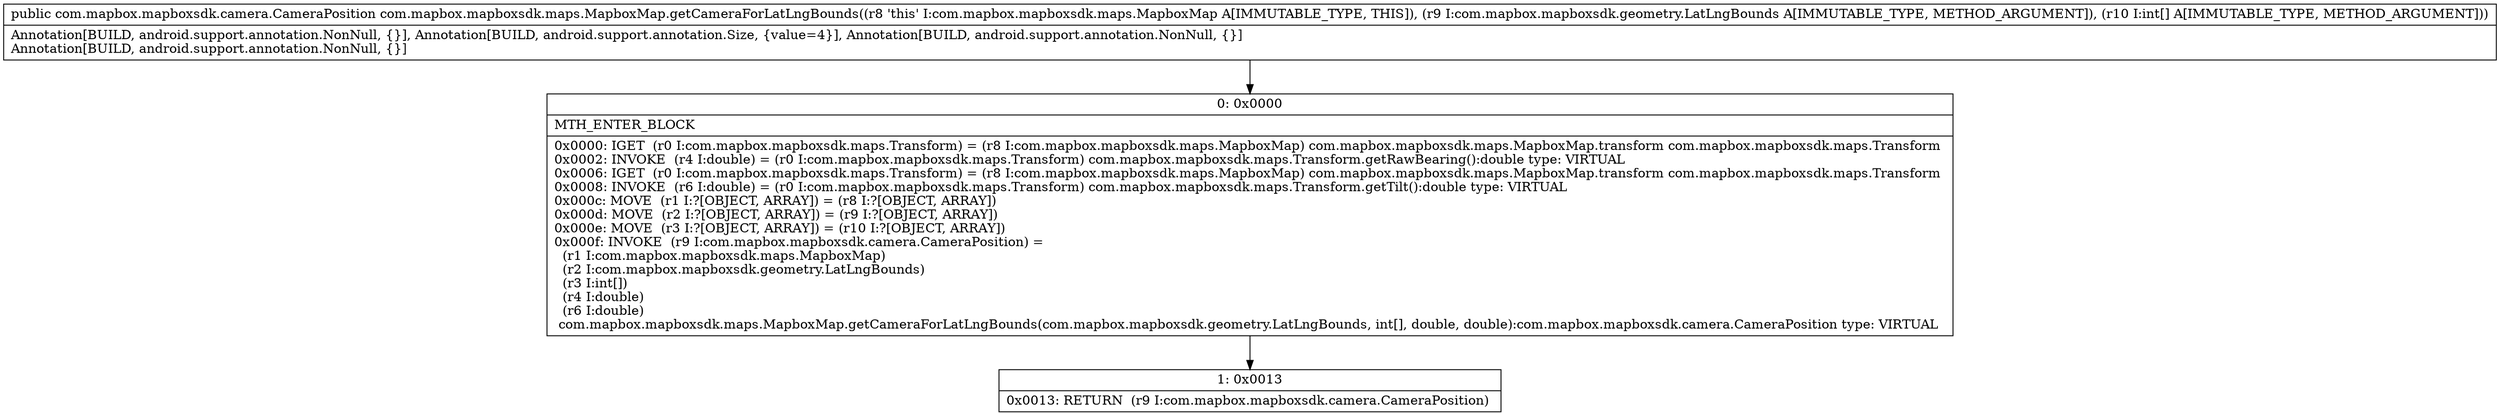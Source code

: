 digraph "CFG forcom.mapbox.mapboxsdk.maps.MapboxMap.getCameraForLatLngBounds(Lcom\/mapbox\/mapboxsdk\/geometry\/LatLngBounds;[I)Lcom\/mapbox\/mapboxsdk\/camera\/CameraPosition;" {
Node_0 [shape=record,label="{0\:\ 0x0000|MTH_ENTER_BLOCK\l|0x0000: IGET  (r0 I:com.mapbox.mapboxsdk.maps.Transform) = (r8 I:com.mapbox.mapboxsdk.maps.MapboxMap) com.mapbox.mapboxsdk.maps.MapboxMap.transform com.mapbox.mapboxsdk.maps.Transform \l0x0002: INVOKE  (r4 I:double) = (r0 I:com.mapbox.mapboxsdk.maps.Transform) com.mapbox.mapboxsdk.maps.Transform.getRawBearing():double type: VIRTUAL \l0x0006: IGET  (r0 I:com.mapbox.mapboxsdk.maps.Transform) = (r8 I:com.mapbox.mapboxsdk.maps.MapboxMap) com.mapbox.mapboxsdk.maps.MapboxMap.transform com.mapbox.mapboxsdk.maps.Transform \l0x0008: INVOKE  (r6 I:double) = (r0 I:com.mapbox.mapboxsdk.maps.Transform) com.mapbox.mapboxsdk.maps.Transform.getTilt():double type: VIRTUAL \l0x000c: MOVE  (r1 I:?[OBJECT, ARRAY]) = (r8 I:?[OBJECT, ARRAY]) \l0x000d: MOVE  (r2 I:?[OBJECT, ARRAY]) = (r9 I:?[OBJECT, ARRAY]) \l0x000e: MOVE  (r3 I:?[OBJECT, ARRAY]) = (r10 I:?[OBJECT, ARRAY]) \l0x000f: INVOKE  (r9 I:com.mapbox.mapboxsdk.camera.CameraPosition) = \l  (r1 I:com.mapbox.mapboxsdk.maps.MapboxMap)\l  (r2 I:com.mapbox.mapboxsdk.geometry.LatLngBounds)\l  (r3 I:int[])\l  (r4 I:double)\l  (r6 I:double)\l com.mapbox.mapboxsdk.maps.MapboxMap.getCameraForLatLngBounds(com.mapbox.mapboxsdk.geometry.LatLngBounds, int[], double, double):com.mapbox.mapboxsdk.camera.CameraPosition type: VIRTUAL \l}"];
Node_1 [shape=record,label="{1\:\ 0x0013|0x0013: RETURN  (r9 I:com.mapbox.mapboxsdk.camera.CameraPosition) \l}"];
MethodNode[shape=record,label="{public com.mapbox.mapboxsdk.camera.CameraPosition com.mapbox.mapboxsdk.maps.MapboxMap.getCameraForLatLngBounds((r8 'this' I:com.mapbox.mapboxsdk.maps.MapboxMap A[IMMUTABLE_TYPE, THIS]), (r9 I:com.mapbox.mapboxsdk.geometry.LatLngBounds A[IMMUTABLE_TYPE, METHOD_ARGUMENT]), (r10 I:int[] A[IMMUTABLE_TYPE, METHOD_ARGUMENT]))  | Annotation[BUILD, android.support.annotation.NonNull, \{\}], Annotation[BUILD, android.support.annotation.Size, \{value=4\}], Annotation[BUILD, android.support.annotation.NonNull, \{\}]\lAnnotation[BUILD, android.support.annotation.NonNull, \{\}]\l}"];
MethodNode -> Node_0;
Node_0 -> Node_1;
}


